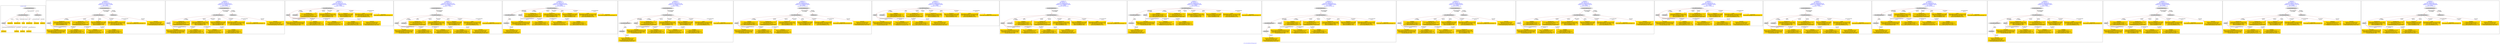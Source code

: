 digraph n0 {
fontcolor="blue"
remincross="true"
label="s13-s-art-institute-of-chicago.xml"
subgraph cluster_0 {
label="1-correct model"
n2[style="filled",color="white",fillcolor="lightgray",label="CulturalHeritageObject1"];
n3[style="filled",color="white",fillcolor="lightgray",label="Person1"];
n4[shape="plaintext",style="filled",fillcolor="gold",label="Dimensions"];
n5[shape="plaintext",style="filled",fillcolor="gold",label="Typeofartwork"];
n6[shape="plaintext",style="filled",fillcolor="gold",label="Credit"];
n7[shape="plaintext",style="filled",fillcolor="gold",label="Titleofartwork"];
n8[shape="plaintext",style="filled",fillcolor="gold",label="Accessionid"];
n9[shape="plaintext",style="filled",fillcolor="gold",label="Nationality"];
n10[shape="plaintext",style="filled",fillcolor="gold",label="birthDate"];
n11[shape="plaintext",style="filled",fillcolor="gold",label="deathDate"];
n12[shape="plaintext",style="filled",fillcolor="gold",label="Artistname"];
n13[style="filled",color="white",fillcolor="lightgray",label="EuropeanaAggregation1"];
n14[style="filled",color="white",fillcolor="lightgray",label="WebResource1"];
n15[shape="plaintext",style="filled",fillcolor="gold",label="ImageURL"];
}
subgraph cluster_1 {
label="candidate 0\nlink coherence:1.0\nnode coherence:1.0\nconfidence:0.6731403339597287\nmapping score:0.6743801113199096\ncost:12.99992\n-precision:0.92-recall:0.92"
n17[style="filled",color="white",fillcolor="lightgray",label="CulturalHeritageObject1"];
n18[style="filled",color="white",fillcolor="lightgray",label="Person1"];
n19[style="filled",color="white",fillcolor="lightgray",label="EuropeanaAggregation1"];
n20[style="filled",color="white",fillcolor="lightgray",label="WebResource1"];
n21[shape="plaintext",style="filled",fillcolor="gold",label="Nationality\n[Person,countryAssociatedWithThePerson,0.81]\n[CulturalHeritageObject,provenance,0.081]\n[CulturalHeritageObject,description,0.063]\n[Concept,prefLabel,0.046]"];
n22[shape="plaintext",style="filled",fillcolor="gold",label="Titleofartwork\n[CulturalHeritageObject,created,0.385]\n[CulturalHeritageObject,description,0.228]\n[Person,dateOfBirth,0.202]\n[Person,dateOfDeath,0.185]"];
n23[shape="plaintext",style="filled",fillcolor="gold",label="Typeofartwork\n[CulturalHeritageObject,medium,0.853]\n[Concept,prefLabel,0.1]\n[CulturalHeritageObject,description,0.042]\n[CulturalHeritageObject,extent,0.004]"];
n24[shape="plaintext",style="filled",fillcolor="gold",label="ImageURL\n[WebResource,classLink,0.614]\n[Document,classLink,0.366]\n[CulturalHeritageObject,description,0.017]\n[CulturalHeritageObject,title,0.003]"];
n25[shape="plaintext",style="filled",fillcolor="gold",label="deathDate\n[Person,dateOfDeath,0.412]\n[CulturalHeritageObject,created,0.346]\n[Person,dateOfBirth,0.203]\n[CulturalHeritageObject,provenance,0.039]"];
n26[shape="plaintext",style="filled",fillcolor="gold",label="Artistname\n[Person,nameOfThePerson,0.513]\n[Document,classLink,0.201]\n[CulturalHeritageObject,provenance,0.182]\n[WebResource,classLink,0.105]"];
n27[shape="plaintext",style="filled",fillcolor="gold",label="Dimensions\n[CulturalHeritageObject,extent,0.895]\n[Person,nameOfThePerson,0.038]\n[Person,dateOfBirth,0.034]\n[Person,dateOfDeath,0.033]"];
n28[shape="plaintext",style="filled",fillcolor="gold",label="Credit\n[CulturalHeritageObject,provenance,0.679]\n[CulturalHeritageObject,description,0.149]\n[Document,classLink,0.093]\n[Person,nameOfThePerson,0.08]"];
n29[shape="plaintext",style="filled",fillcolor="gold",label="Accessionid\n[CulturalHeritageObject,accessionNumber,1.0]"];
n30[shape="plaintext",style="filled",fillcolor="gold",label="birthDate\n[Person,dateOfBirth,0.571]\n[CulturalHeritageObject,created,0.281]\n[Person,dateOfDeath,0.096]\n[CulturalHeritageObject,description,0.051]"];
}
subgraph cluster_2 {
label="candidate 1\nlink coherence:1.0\nnode coherence:1.0\nconfidence:0.6574990004081197\nmapping score:0.6691663334693733\ncost:12.99992\n-precision:0.92-recall:0.92"
n32[style="filled",color="white",fillcolor="lightgray",label="CulturalHeritageObject1"];
n33[style="filled",color="white",fillcolor="lightgray",label="Person1"];
n34[style="filled",color="white",fillcolor="lightgray",label="EuropeanaAggregation1"];
n35[style="filled",color="white",fillcolor="lightgray",label="WebResource1"];
n36[shape="plaintext",style="filled",fillcolor="gold",label="Nationality\n[Person,countryAssociatedWithThePerson,0.81]\n[CulturalHeritageObject,provenance,0.081]\n[CulturalHeritageObject,description,0.063]\n[Concept,prefLabel,0.046]"];
n37[shape="plaintext",style="filled",fillcolor="gold",label="Typeofartwork\n[CulturalHeritageObject,medium,0.853]\n[Concept,prefLabel,0.1]\n[CulturalHeritageObject,description,0.042]\n[CulturalHeritageObject,extent,0.004]"];
n38[shape="plaintext",style="filled",fillcolor="gold",label="ImageURL\n[WebResource,classLink,0.614]\n[Document,classLink,0.366]\n[CulturalHeritageObject,description,0.017]\n[CulturalHeritageObject,title,0.003]"];
n39[shape="plaintext",style="filled",fillcolor="gold",label="deathDate\n[Person,dateOfDeath,0.412]\n[CulturalHeritageObject,created,0.346]\n[Person,dateOfBirth,0.203]\n[CulturalHeritageObject,provenance,0.039]"];
n40[shape="plaintext",style="filled",fillcolor="gold",label="Artistname\n[Person,nameOfThePerson,0.513]\n[Document,classLink,0.201]\n[CulturalHeritageObject,provenance,0.182]\n[WebResource,classLink,0.105]"];
n41[shape="plaintext",style="filled",fillcolor="gold",label="Titleofartwork\n[CulturalHeritageObject,created,0.385]\n[CulturalHeritageObject,description,0.228]\n[Person,dateOfBirth,0.202]\n[Person,dateOfDeath,0.185]"];
n42[shape="plaintext",style="filled",fillcolor="gold",label="Dimensions\n[CulturalHeritageObject,extent,0.895]\n[Person,nameOfThePerson,0.038]\n[Person,dateOfBirth,0.034]\n[Person,dateOfDeath,0.033]"];
n43[shape="plaintext",style="filled",fillcolor="gold",label="Credit\n[CulturalHeritageObject,provenance,0.679]\n[CulturalHeritageObject,description,0.149]\n[Document,classLink,0.093]\n[Person,nameOfThePerson,0.08]"];
n44[shape="plaintext",style="filled",fillcolor="gold",label="Accessionid\n[CulturalHeritageObject,accessionNumber,1.0]"];
n45[shape="plaintext",style="filled",fillcolor="gold",label="birthDate\n[Person,dateOfBirth,0.571]\n[CulturalHeritageObject,created,0.281]\n[Person,dateOfDeath,0.096]\n[CulturalHeritageObject,description,0.051]"];
}
subgraph cluster_3 {
label="candidate 10\nlink coherence:1.0\nnode coherence:1.0\nconfidence:0.6326415597551304\nmapping score:0.6608805199183768\ncost:11.99996\n-precision:0.75-recall:0.69"
n47[style="filled",color="white",fillcolor="lightgray",label="CulturalHeritageObject1"];
n48[style="filled",color="white",fillcolor="lightgray",label="Person1"];
n49[style="filled",color="white",fillcolor="lightgray",label="Document1"];
n50[shape="plaintext",style="filled",fillcolor="gold",label="ImageURL\n[WebResource,classLink,0.614]\n[Document,classLink,0.366]\n[CulturalHeritageObject,description,0.017]\n[CulturalHeritageObject,title,0.003]"];
n51[shape="plaintext",style="filled",fillcolor="gold",label="Nationality\n[Person,countryAssociatedWithThePerson,0.81]\n[CulturalHeritageObject,provenance,0.081]\n[CulturalHeritageObject,description,0.063]\n[Concept,prefLabel,0.046]"];
n52[shape="plaintext",style="filled",fillcolor="gold",label="Typeofartwork\n[CulturalHeritageObject,medium,0.853]\n[Concept,prefLabel,0.1]\n[CulturalHeritageObject,description,0.042]\n[CulturalHeritageObject,extent,0.004]"];
n53[shape="plaintext",style="filled",fillcolor="gold",label="deathDate\n[Person,dateOfDeath,0.412]\n[CulturalHeritageObject,created,0.346]\n[Person,dateOfBirth,0.203]\n[CulturalHeritageObject,provenance,0.039]"];
n54[shape="plaintext",style="filled",fillcolor="gold",label="Artistname\n[Person,nameOfThePerson,0.513]\n[Document,classLink,0.201]\n[CulturalHeritageObject,provenance,0.182]\n[WebResource,classLink,0.105]"];
n55[shape="plaintext",style="filled",fillcolor="gold",label="Titleofartwork\n[CulturalHeritageObject,created,0.385]\n[CulturalHeritageObject,description,0.228]\n[Person,dateOfBirth,0.202]\n[Person,dateOfDeath,0.185]"];
n56[shape="plaintext",style="filled",fillcolor="gold",label="Dimensions\n[CulturalHeritageObject,extent,0.895]\n[Person,nameOfThePerson,0.038]\n[Person,dateOfBirth,0.034]\n[Person,dateOfDeath,0.033]"];
n57[shape="plaintext",style="filled",fillcolor="gold",label="Credit\n[CulturalHeritageObject,provenance,0.679]\n[CulturalHeritageObject,description,0.149]\n[Document,classLink,0.093]\n[Person,nameOfThePerson,0.08]"];
n58[shape="plaintext",style="filled",fillcolor="gold",label="Accessionid\n[CulturalHeritageObject,accessionNumber,1.0]"];
n59[shape="plaintext",style="filled",fillcolor="gold",label="birthDate\n[Person,dateOfBirth,0.571]\n[CulturalHeritageObject,created,0.281]\n[Person,dateOfDeath,0.096]\n[CulturalHeritageObject,description,0.051]"];
}
subgraph cluster_4 {
label="candidate 11\nlink coherence:1.0\nnode coherence:1.0\nconfidence:0.6326415597551304\nmapping score:0.6608805199183768\ncost:12.99994\n-precision:0.77-recall:0.77"
n61[style="filled",color="white",fillcolor="lightgray",label="CulturalHeritageObject1"];
n62[style="filled",color="white",fillcolor="lightgray",label="Person1"];
n63[style="filled",color="white",fillcolor="lightgray",label="Document1"];
n64[style="filled",color="white",fillcolor="lightgray",label="EuropeanaAggregation1"];
n65[shape="plaintext",style="filled",fillcolor="gold",label="ImageURL\n[WebResource,classLink,0.614]\n[Document,classLink,0.366]\n[CulturalHeritageObject,description,0.017]\n[CulturalHeritageObject,title,0.003]"];
n66[shape="plaintext",style="filled",fillcolor="gold",label="Nationality\n[Person,countryAssociatedWithThePerson,0.81]\n[CulturalHeritageObject,provenance,0.081]\n[CulturalHeritageObject,description,0.063]\n[Concept,prefLabel,0.046]"];
n67[shape="plaintext",style="filled",fillcolor="gold",label="Typeofartwork\n[CulturalHeritageObject,medium,0.853]\n[Concept,prefLabel,0.1]\n[CulturalHeritageObject,description,0.042]\n[CulturalHeritageObject,extent,0.004]"];
n68[shape="plaintext",style="filled",fillcolor="gold",label="deathDate\n[Person,dateOfDeath,0.412]\n[CulturalHeritageObject,created,0.346]\n[Person,dateOfBirth,0.203]\n[CulturalHeritageObject,provenance,0.039]"];
n69[shape="plaintext",style="filled",fillcolor="gold",label="Artistname\n[Person,nameOfThePerson,0.513]\n[Document,classLink,0.201]\n[CulturalHeritageObject,provenance,0.182]\n[WebResource,classLink,0.105]"];
n70[shape="plaintext",style="filled",fillcolor="gold",label="Titleofartwork\n[CulturalHeritageObject,created,0.385]\n[CulturalHeritageObject,description,0.228]\n[Person,dateOfBirth,0.202]\n[Person,dateOfDeath,0.185]"];
n71[shape="plaintext",style="filled",fillcolor="gold",label="Dimensions\n[CulturalHeritageObject,extent,0.895]\n[Person,nameOfThePerson,0.038]\n[Person,dateOfBirth,0.034]\n[Person,dateOfDeath,0.033]"];
n72[shape="plaintext",style="filled",fillcolor="gold",label="Credit\n[CulturalHeritageObject,provenance,0.679]\n[CulturalHeritageObject,description,0.149]\n[Document,classLink,0.093]\n[Person,nameOfThePerson,0.08]"];
n73[shape="plaintext",style="filled",fillcolor="gold",label="Accessionid\n[CulturalHeritageObject,accessionNumber,1.0]"];
n74[shape="plaintext",style="filled",fillcolor="gold",label="birthDate\n[Person,dateOfBirth,0.571]\n[CulturalHeritageObject,created,0.281]\n[Person,dateOfDeath,0.096]\n[CulturalHeritageObject,description,0.051]"];
}
subgraph cluster_5 {
label="candidate 12\nlink coherence:1.0\nnode coherence:1.0\nconfidence:0.6326415597551304\nmapping score:0.6608805199183768\ncost:12.99995\n-precision:0.69-recall:0.69"
n76[style="filled",color="white",fillcolor="lightgray",label="CulturalHeritageObject1"];
n77[style="filled",color="white",fillcolor="lightgray",label="CulturalHeritageObject2"];
n78[style="filled",color="white",fillcolor="lightgray",label="Person1"];
n79[style="filled",color="white",fillcolor="lightgray",label="Document2"];
n80[shape="plaintext",style="filled",fillcolor="gold",label="Nationality\n[Person,countryAssociatedWithThePerson,0.81]\n[CulturalHeritageObject,provenance,0.081]\n[CulturalHeritageObject,description,0.063]\n[Concept,prefLabel,0.046]"];
n81[shape="plaintext",style="filled",fillcolor="gold",label="ImageURL\n[WebResource,classLink,0.614]\n[Document,classLink,0.366]\n[CulturalHeritageObject,description,0.017]\n[CulturalHeritageObject,title,0.003]"];
n82[shape="plaintext",style="filled",fillcolor="gold",label="Typeofartwork\n[CulturalHeritageObject,medium,0.853]\n[Concept,prefLabel,0.1]\n[CulturalHeritageObject,description,0.042]\n[CulturalHeritageObject,extent,0.004]"];
n83[shape="plaintext",style="filled",fillcolor="gold",label="deathDate\n[Person,dateOfDeath,0.412]\n[CulturalHeritageObject,created,0.346]\n[Person,dateOfBirth,0.203]\n[CulturalHeritageObject,provenance,0.039]"];
n84[shape="plaintext",style="filled",fillcolor="gold",label="Artistname\n[Person,nameOfThePerson,0.513]\n[Document,classLink,0.201]\n[CulturalHeritageObject,provenance,0.182]\n[WebResource,classLink,0.105]"];
n85[shape="plaintext",style="filled",fillcolor="gold",label="Titleofartwork\n[CulturalHeritageObject,created,0.385]\n[CulturalHeritageObject,description,0.228]\n[Person,dateOfBirth,0.202]\n[Person,dateOfDeath,0.185]"];
n86[shape="plaintext",style="filled",fillcolor="gold",label="Dimensions\n[CulturalHeritageObject,extent,0.895]\n[Person,nameOfThePerson,0.038]\n[Person,dateOfBirth,0.034]\n[Person,dateOfDeath,0.033]"];
n87[shape="plaintext",style="filled",fillcolor="gold",label="Credit\n[CulturalHeritageObject,provenance,0.679]\n[CulturalHeritageObject,description,0.149]\n[Document,classLink,0.093]\n[Person,nameOfThePerson,0.08]"];
n88[shape="plaintext",style="filled",fillcolor="gold",label="Accessionid\n[CulturalHeritageObject,accessionNumber,1.0]"];
n89[shape="plaintext",style="filled",fillcolor="gold",label="birthDate\n[Person,dateOfBirth,0.571]\n[CulturalHeritageObject,created,0.281]\n[Person,dateOfDeath,0.096]\n[CulturalHeritageObject,description,0.051]"];
}
subgraph cluster_6 {
label="candidate 13\nlink coherence:1.0\nnode coherence:1.0\nconfidence:0.6326415597551304\nmapping score:0.6608805199183768\ncost:13.99993\n-precision:0.71-recall:0.77"
n91[style="filled",color="white",fillcolor="lightgray",label="CulturalHeritageObject1"];
n92[style="filled",color="white",fillcolor="lightgray",label="CulturalHeritageObject2"];
n93[style="filled",color="white",fillcolor="lightgray",label="Person1"];
n94[style="filled",color="white",fillcolor="lightgray",label="Document2"];
n95[style="filled",color="white",fillcolor="lightgray",label="EuropeanaAggregation1"];
n96[shape="plaintext",style="filled",fillcolor="gold",label="Nationality\n[Person,countryAssociatedWithThePerson,0.81]\n[CulturalHeritageObject,provenance,0.081]\n[CulturalHeritageObject,description,0.063]\n[Concept,prefLabel,0.046]"];
n97[shape="plaintext",style="filled",fillcolor="gold",label="ImageURL\n[WebResource,classLink,0.614]\n[Document,classLink,0.366]\n[CulturalHeritageObject,description,0.017]\n[CulturalHeritageObject,title,0.003]"];
n98[shape="plaintext",style="filled",fillcolor="gold",label="Typeofartwork\n[CulturalHeritageObject,medium,0.853]\n[Concept,prefLabel,0.1]\n[CulturalHeritageObject,description,0.042]\n[CulturalHeritageObject,extent,0.004]"];
n99[shape="plaintext",style="filled",fillcolor="gold",label="deathDate\n[Person,dateOfDeath,0.412]\n[CulturalHeritageObject,created,0.346]\n[Person,dateOfBirth,0.203]\n[CulturalHeritageObject,provenance,0.039]"];
n100[shape="plaintext",style="filled",fillcolor="gold",label="Artistname\n[Person,nameOfThePerson,0.513]\n[Document,classLink,0.201]\n[CulturalHeritageObject,provenance,0.182]\n[WebResource,classLink,0.105]"];
n101[shape="plaintext",style="filled",fillcolor="gold",label="Titleofartwork\n[CulturalHeritageObject,created,0.385]\n[CulturalHeritageObject,description,0.228]\n[Person,dateOfBirth,0.202]\n[Person,dateOfDeath,0.185]"];
n102[shape="plaintext",style="filled",fillcolor="gold",label="Dimensions\n[CulturalHeritageObject,extent,0.895]\n[Person,nameOfThePerson,0.038]\n[Person,dateOfBirth,0.034]\n[Person,dateOfDeath,0.033]"];
n103[shape="plaintext",style="filled",fillcolor="gold",label="Credit\n[CulturalHeritageObject,provenance,0.679]\n[CulturalHeritageObject,description,0.149]\n[Document,classLink,0.093]\n[Person,nameOfThePerson,0.08]"];
n104[shape="plaintext",style="filled",fillcolor="gold",label="Accessionid\n[CulturalHeritageObject,accessionNumber,1.0]"];
n105[shape="plaintext",style="filled",fillcolor="gold",label="birthDate\n[Person,dateOfBirth,0.571]\n[CulturalHeritageObject,created,0.281]\n[Person,dateOfDeath,0.096]\n[CulturalHeritageObject,description,0.051]"];
}
subgraph cluster_7 {
label="candidate 14\nlink coherence:1.0\nnode coherence:1.0\nconfidence:0.6284858438982042\nmapping score:0.6594952812994014\ncost:12.99992\n-precision:0.85-recall:0.85"
n107[style="filled",color="white",fillcolor="lightgray",label="CulturalHeritageObject1"];
n108[style="filled",color="white",fillcolor="lightgray",label="Person1"];
n109[style="filled",color="white",fillcolor="lightgray",label="EuropeanaAggregation1"];
n110[style="filled",color="white",fillcolor="lightgray",label="WebResource1"];
n111[shape="plaintext",style="filled",fillcolor="gold",label="Nationality\n[Person,countryAssociatedWithThePerson,0.81]\n[CulturalHeritageObject,provenance,0.081]\n[CulturalHeritageObject,description,0.063]\n[Concept,prefLabel,0.046]"];
n112[shape="plaintext",style="filled",fillcolor="gold",label="birthDate\n[Person,dateOfBirth,0.571]\n[CulturalHeritageObject,created,0.281]\n[Person,dateOfDeath,0.096]\n[CulturalHeritageObject,description,0.051]"];
n113[shape="plaintext",style="filled",fillcolor="gold",label="Typeofartwork\n[CulturalHeritageObject,medium,0.853]\n[Concept,prefLabel,0.1]\n[CulturalHeritageObject,description,0.042]\n[CulturalHeritageObject,extent,0.004]"];
n114[shape="plaintext",style="filled",fillcolor="gold",label="ImageURL\n[WebResource,classLink,0.614]\n[Document,classLink,0.366]\n[CulturalHeritageObject,description,0.017]\n[CulturalHeritageObject,title,0.003]"];
n115[shape="plaintext",style="filled",fillcolor="gold",label="deathDate\n[Person,dateOfDeath,0.412]\n[CulturalHeritageObject,created,0.346]\n[Person,dateOfBirth,0.203]\n[CulturalHeritageObject,provenance,0.039]"];
n116[shape="plaintext",style="filled",fillcolor="gold",label="Artistname\n[Person,nameOfThePerson,0.513]\n[Document,classLink,0.201]\n[CulturalHeritageObject,provenance,0.182]\n[WebResource,classLink,0.105]"];
n117[shape="plaintext",style="filled",fillcolor="gold",label="Titleofartwork\n[CulturalHeritageObject,created,0.385]\n[CulturalHeritageObject,description,0.228]\n[Person,dateOfBirth,0.202]\n[Person,dateOfDeath,0.185]"];
n118[shape="plaintext",style="filled",fillcolor="gold",label="Dimensions\n[CulturalHeritageObject,extent,0.895]\n[Person,nameOfThePerson,0.038]\n[Person,dateOfBirth,0.034]\n[Person,dateOfDeath,0.033]"];
n119[shape="plaintext",style="filled",fillcolor="gold",label="Credit\n[CulturalHeritageObject,provenance,0.679]\n[CulturalHeritageObject,description,0.149]\n[Document,classLink,0.093]\n[Person,nameOfThePerson,0.08]"];
n120[shape="plaintext",style="filled",fillcolor="gold",label="Accessionid\n[CulturalHeritageObject,accessionNumber,1.0]"];
}
subgraph cluster_8 {
label="candidate 15\nlink coherence:1.0\nnode coherence:1.0\nconfidence:0.6260652094392136\nmapping score:0.6586884031464045\ncost:11.99996\n-precision:0.67-recall:0.62"
n122[style="filled",color="white",fillcolor="lightgray",label="CulturalHeritageObject1"];
n123[style="filled",color="white",fillcolor="lightgray",label="Person1"];
n124[style="filled",color="white",fillcolor="lightgray",label="Document1"];
n125[shape="plaintext",style="filled",fillcolor="gold",label="ImageURL\n[WebResource,classLink,0.614]\n[Document,classLink,0.366]\n[CulturalHeritageObject,description,0.017]\n[CulturalHeritageObject,title,0.003]"];
n126[shape="plaintext",style="filled",fillcolor="gold",label="Nationality\n[Person,countryAssociatedWithThePerson,0.81]\n[CulturalHeritageObject,provenance,0.081]\n[CulturalHeritageObject,description,0.063]\n[Concept,prefLabel,0.046]"];
n127[shape="plaintext",style="filled",fillcolor="gold",label="deathDate\n[Person,dateOfDeath,0.412]\n[CulturalHeritageObject,created,0.346]\n[Person,dateOfBirth,0.203]\n[CulturalHeritageObject,provenance,0.039]"];
n128[shape="plaintext",style="filled",fillcolor="gold",label="Typeofartwork\n[CulturalHeritageObject,medium,0.853]\n[Concept,prefLabel,0.1]\n[CulturalHeritageObject,description,0.042]\n[CulturalHeritageObject,extent,0.004]"];
n129[shape="plaintext",style="filled",fillcolor="gold",label="Artistname\n[Person,nameOfThePerson,0.513]\n[Document,classLink,0.201]\n[CulturalHeritageObject,provenance,0.182]\n[WebResource,classLink,0.105]"];
n130[shape="plaintext",style="filled",fillcolor="gold",label="Titleofartwork\n[CulturalHeritageObject,created,0.385]\n[CulturalHeritageObject,description,0.228]\n[Person,dateOfBirth,0.202]\n[Person,dateOfDeath,0.185]"];
n131[shape="plaintext",style="filled",fillcolor="gold",label="Dimensions\n[CulturalHeritageObject,extent,0.895]\n[Person,nameOfThePerson,0.038]\n[Person,dateOfBirth,0.034]\n[Person,dateOfDeath,0.033]"];
n132[shape="plaintext",style="filled",fillcolor="gold",label="Credit\n[CulturalHeritageObject,provenance,0.679]\n[CulturalHeritageObject,description,0.149]\n[Document,classLink,0.093]\n[Person,nameOfThePerson,0.08]"];
n133[shape="plaintext",style="filled",fillcolor="gold",label="Accessionid\n[CulturalHeritageObject,accessionNumber,1.0]"];
n134[shape="plaintext",style="filled",fillcolor="gold",label="birthDate\n[Person,dateOfBirth,0.571]\n[CulturalHeritageObject,created,0.281]\n[Person,dateOfDeath,0.096]\n[CulturalHeritageObject,description,0.051]"];
}
subgraph cluster_9 {
label="candidate 16\nlink coherence:1.0\nnode coherence:1.0\nconfidence:0.6260652094392136\nmapping score:0.6586884031464045\ncost:12.99994\n-precision:0.69-recall:0.69"
n136[style="filled",color="white",fillcolor="lightgray",label="CulturalHeritageObject1"];
n137[style="filled",color="white",fillcolor="lightgray",label="Person1"];
n138[style="filled",color="white",fillcolor="lightgray",label="Document1"];
n139[style="filled",color="white",fillcolor="lightgray",label="EuropeanaAggregation1"];
n140[shape="plaintext",style="filled",fillcolor="gold",label="ImageURL\n[WebResource,classLink,0.614]\n[Document,classLink,0.366]\n[CulturalHeritageObject,description,0.017]\n[CulturalHeritageObject,title,0.003]"];
n141[shape="plaintext",style="filled",fillcolor="gold",label="Nationality\n[Person,countryAssociatedWithThePerson,0.81]\n[CulturalHeritageObject,provenance,0.081]\n[CulturalHeritageObject,description,0.063]\n[Concept,prefLabel,0.046]"];
n142[shape="plaintext",style="filled",fillcolor="gold",label="deathDate\n[Person,dateOfDeath,0.412]\n[CulturalHeritageObject,created,0.346]\n[Person,dateOfBirth,0.203]\n[CulturalHeritageObject,provenance,0.039]"];
n143[shape="plaintext",style="filled",fillcolor="gold",label="Typeofartwork\n[CulturalHeritageObject,medium,0.853]\n[Concept,prefLabel,0.1]\n[CulturalHeritageObject,description,0.042]\n[CulturalHeritageObject,extent,0.004]"];
n144[shape="plaintext",style="filled",fillcolor="gold",label="Artistname\n[Person,nameOfThePerson,0.513]\n[Document,classLink,0.201]\n[CulturalHeritageObject,provenance,0.182]\n[WebResource,classLink,0.105]"];
n145[shape="plaintext",style="filled",fillcolor="gold",label="Titleofartwork\n[CulturalHeritageObject,created,0.385]\n[CulturalHeritageObject,description,0.228]\n[Person,dateOfBirth,0.202]\n[Person,dateOfDeath,0.185]"];
n146[shape="plaintext",style="filled",fillcolor="gold",label="Dimensions\n[CulturalHeritageObject,extent,0.895]\n[Person,nameOfThePerson,0.038]\n[Person,dateOfBirth,0.034]\n[Person,dateOfDeath,0.033]"];
n147[shape="plaintext",style="filled",fillcolor="gold",label="Credit\n[CulturalHeritageObject,provenance,0.679]\n[CulturalHeritageObject,description,0.149]\n[Document,classLink,0.093]\n[Person,nameOfThePerson,0.08]"];
n148[shape="plaintext",style="filled",fillcolor="gold",label="Accessionid\n[CulturalHeritageObject,accessionNumber,1.0]"];
n149[shape="plaintext",style="filled",fillcolor="gold",label="birthDate\n[Person,dateOfBirth,0.571]\n[CulturalHeritageObject,created,0.281]\n[Person,dateOfDeath,0.096]\n[CulturalHeritageObject,description,0.051]"];
}
subgraph cluster_10 {
label="candidate 17\nlink coherence:1.0\nnode coherence:1.0\nconfidence:0.6260652094392136\nmapping score:0.6586884031464045\ncost:12.99995\n-precision:0.62-recall:0.62"
n151[style="filled",color="white",fillcolor="lightgray",label="CulturalHeritageObject1"];
n152[style="filled",color="white",fillcolor="lightgray",label="CulturalHeritageObject2"];
n153[style="filled",color="white",fillcolor="lightgray",label="Person1"];
n154[style="filled",color="white",fillcolor="lightgray",label="Document2"];
n155[shape="plaintext",style="filled",fillcolor="gold",label="Nationality\n[Person,countryAssociatedWithThePerson,0.81]\n[CulturalHeritageObject,provenance,0.081]\n[CulturalHeritageObject,description,0.063]\n[Concept,prefLabel,0.046]"];
n156[shape="plaintext",style="filled",fillcolor="gold",label="deathDate\n[Person,dateOfDeath,0.412]\n[CulturalHeritageObject,created,0.346]\n[Person,dateOfBirth,0.203]\n[CulturalHeritageObject,provenance,0.039]"];
n157[shape="plaintext",style="filled",fillcolor="gold",label="ImageURL\n[WebResource,classLink,0.614]\n[Document,classLink,0.366]\n[CulturalHeritageObject,description,0.017]\n[CulturalHeritageObject,title,0.003]"];
n158[shape="plaintext",style="filled",fillcolor="gold",label="Typeofartwork\n[CulturalHeritageObject,medium,0.853]\n[Concept,prefLabel,0.1]\n[CulturalHeritageObject,description,0.042]\n[CulturalHeritageObject,extent,0.004]"];
n159[shape="plaintext",style="filled",fillcolor="gold",label="Artistname\n[Person,nameOfThePerson,0.513]\n[Document,classLink,0.201]\n[CulturalHeritageObject,provenance,0.182]\n[WebResource,classLink,0.105]"];
n160[shape="plaintext",style="filled",fillcolor="gold",label="Titleofartwork\n[CulturalHeritageObject,created,0.385]\n[CulturalHeritageObject,description,0.228]\n[Person,dateOfBirth,0.202]\n[Person,dateOfDeath,0.185]"];
n161[shape="plaintext",style="filled",fillcolor="gold",label="Dimensions\n[CulturalHeritageObject,extent,0.895]\n[Person,nameOfThePerson,0.038]\n[Person,dateOfBirth,0.034]\n[Person,dateOfDeath,0.033]"];
n162[shape="plaintext",style="filled",fillcolor="gold",label="Credit\n[CulturalHeritageObject,provenance,0.679]\n[CulturalHeritageObject,description,0.149]\n[Document,classLink,0.093]\n[Person,nameOfThePerson,0.08]"];
n163[shape="plaintext",style="filled",fillcolor="gold",label="Accessionid\n[CulturalHeritageObject,accessionNumber,1.0]"];
n164[shape="plaintext",style="filled",fillcolor="gold",label="birthDate\n[Person,dateOfBirth,0.571]\n[CulturalHeritageObject,created,0.281]\n[Person,dateOfDeath,0.096]\n[CulturalHeritageObject,description,0.051]"];
}
subgraph cluster_11 {
label="candidate 18\nlink coherence:1.0\nnode coherence:1.0\nconfidence:0.6260652094392136\nmapping score:0.6586884031464045\ncost:13.99993\n-precision:0.64-recall:0.69"
n166[style="filled",color="white",fillcolor="lightgray",label="CulturalHeritageObject1"];
n167[style="filled",color="white",fillcolor="lightgray",label="CulturalHeritageObject2"];
n168[style="filled",color="white",fillcolor="lightgray",label="Person1"];
n169[style="filled",color="white",fillcolor="lightgray",label="Document2"];
n170[style="filled",color="white",fillcolor="lightgray",label="EuropeanaAggregation1"];
n171[shape="plaintext",style="filled",fillcolor="gold",label="Nationality\n[Person,countryAssociatedWithThePerson,0.81]\n[CulturalHeritageObject,provenance,0.081]\n[CulturalHeritageObject,description,0.063]\n[Concept,prefLabel,0.046]"];
n172[shape="plaintext",style="filled",fillcolor="gold",label="deathDate\n[Person,dateOfDeath,0.412]\n[CulturalHeritageObject,created,0.346]\n[Person,dateOfBirth,0.203]\n[CulturalHeritageObject,provenance,0.039]"];
n173[shape="plaintext",style="filled",fillcolor="gold",label="ImageURL\n[WebResource,classLink,0.614]\n[Document,classLink,0.366]\n[CulturalHeritageObject,description,0.017]\n[CulturalHeritageObject,title,0.003]"];
n174[shape="plaintext",style="filled",fillcolor="gold",label="Typeofartwork\n[CulturalHeritageObject,medium,0.853]\n[Concept,prefLabel,0.1]\n[CulturalHeritageObject,description,0.042]\n[CulturalHeritageObject,extent,0.004]"];
n175[shape="plaintext",style="filled",fillcolor="gold",label="Artistname\n[Person,nameOfThePerson,0.513]\n[Document,classLink,0.201]\n[CulturalHeritageObject,provenance,0.182]\n[WebResource,classLink,0.105]"];
n176[shape="plaintext",style="filled",fillcolor="gold",label="Titleofartwork\n[CulturalHeritageObject,created,0.385]\n[CulturalHeritageObject,description,0.228]\n[Person,dateOfBirth,0.202]\n[Person,dateOfDeath,0.185]"];
n177[shape="plaintext",style="filled",fillcolor="gold",label="Dimensions\n[CulturalHeritageObject,extent,0.895]\n[Person,nameOfThePerson,0.038]\n[Person,dateOfBirth,0.034]\n[Person,dateOfDeath,0.033]"];
n178[shape="plaintext",style="filled",fillcolor="gold",label="Credit\n[CulturalHeritageObject,provenance,0.679]\n[CulturalHeritageObject,description,0.149]\n[Document,classLink,0.093]\n[Person,nameOfThePerson,0.08]"];
n179[shape="plaintext",style="filled",fillcolor="gold",label="Accessionid\n[CulturalHeritageObject,accessionNumber,1.0]"];
n180[shape="plaintext",style="filled",fillcolor="gold",label="birthDate\n[Person,dateOfBirth,0.571]\n[CulturalHeritageObject,created,0.281]\n[Person,dateOfDeath,0.096]\n[CulturalHeritageObject,description,0.051]"];
}
subgraph cluster_12 {
label="candidate 19\nlink coherence:1.0\nnode coherence:1.0\nconfidence:0.6258888709363261\nmapping score:0.658629623645442\ncost:12.99992\n-precision:0.85-recall:0.85"
n182[style="filled",color="white",fillcolor="lightgray",label="CulturalHeritageObject1"];
n183[style="filled",color="white",fillcolor="lightgray",label="Person1"];
n184[style="filled",color="white",fillcolor="lightgray",label="EuropeanaAggregation1"];
n185[style="filled",color="white",fillcolor="lightgray",label="WebResource1"];
n186[shape="plaintext",style="filled",fillcolor="gold",label="Nationality\n[Person,countryAssociatedWithThePerson,0.81]\n[CulturalHeritageObject,provenance,0.081]\n[CulturalHeritageObject,description,0.063]\n[Concept,prefLabel,0.046]"];
n187[shape="plaintext",style="filled",fillcolor="gold",label="birthDate\n[Person,dateOfBirth,0.571]\n[CulturalHeritageObject,created,0.281]\n[Person,dateOfDeath,0.096]\n[CulturalHeritageObject,description,0.051]"];
n188[shape="plaintext",style="filled",fillcolor="gold",label="Typeofartwork\n[CulturalHeritageObject,medium,0.853]\n[Concept,prefLabel,0.1]\n[CulturalHeritageObject,description,0.042]\n[CulturalHeritageObject,extent,0.004]"];
n189[shape="plaintext",style="filled",fillcolor="gold",label="ImageURL\n[WebResource,classLink,0.614]\n[Document,classLink,0.366]\n[CulturalHeritageObject,description,0.017]\n[CulturalHeritageObject,title,0.003]"];
n190[shape="plaintext",style="filled",fillcolor="gold",label="deathDate\n[Person,dateOfDeath,0.412]\n[CulturalHeritageObject,created,0.346]\n[Person,dateOfBirth,0.203]\n[CulturalHeritageObject,provenance,0.039]"];
n191[shape="plaintext",style="filled",fillcolor="gold",label="Artistname\n[Person,nameOfThePerson,0.513]\n[Document,classLink,0.201]\n[CulturalHeritageObject,provenance,0.182]\n[WebResource,classLink,0.105]"];
n192[shape="plaintext",style="filled",fillcolor="gold",label="Dimensions\n[CulturalHeritageObject,extent,0.895]\n[Person,nameOfThePerson,0.038]\n[Person,dateOfBirth,0.034]\n[Person,dateOfDeath,0.033]"];
n193[shape="plaintext",style="filled",fillcolor="gold",label="Titleofartwork\n[CulturalHeritageObject,created,0.385]\n[CulturalHeritageObject,description,0.228]\n[Person,dateOfBirth,0.202]\n[Person,dateOfDeath,0.185]"];
n194[shape="plaintext",style="filled",fillcolor="gold",label="Credit\n[CulturalHeritageObject,provenance,0.679]\n[CulturalHeritageObject,description,0.149]\n[Document,classLink,0.093]\n[Person,nameOfThePerson,0.08]"];
n195[shape="plaintext",style="filled",fillcolor="gold",label="Accessionid\n[CulturalHeritageObject,accessionNumber,1.0]"];
}
subgraph cluster_13 {
label="candidate 2\nlink coherence:1.0\nnode coherence:1.0\nconfidence:0.650922650092203\nmapping score:0.666974216697401\ncost:12.99992\n-precision:0.85-recall:0.85"
n197[style="filled",color="white",fillcolor="lightgray",label="CulturalHeritageObject1"];
n198[style="filled",color="white",fillcolor="lightgray",label="Person1"];
n199[style="filled",color="white",fillcolor="lightgray",label="EuropeanaAggregation1"];
n200[style="filled",color="white",fillcolor="lightgray",label="WebResource1"];
n201[shape="plaintext",style="filled",fillcolor="gold",label="Nationality\n[Person,countryAssociatedWithThePerson,0.81]\n[CulturalHeritageObject,provenance,0.081]\n[CulturalHeritageObject,description,0.063]\n[Concept,prefLabel,0.046]"];
n202[shape="plaintext",style="filled",fillcolor="gold",label="deathDate\n[Person,dateOfDeath,0.412]\n[CulturalHeritageObject,created,0.346]\n[Person,dateOfBirth,0.203]\n[CulturalHeritageObject,provenance,0.039]"];
n203[shape="plaintext",style="filled",fillcolor="gold",label="Typeofartwork\n[CulturalHeritageObject,medium,0.853]\n[Concept,prefLabel,0.1]\n[CulturalHeritageObject,description,0.042]\n[CulturalHeritageObject,extent,0.004]"];
n204[shape="plaintext",style="filled",fillcolor="gold",label="ImageURL\n[WebResource,classLink,0.614]\n[Document,classLink,0.366]\n[CulturalHeritageObject,description,0.017]\n[CulturalHeritageObject,title,0.003]"];
n205[shape="plaintext",style="filled",fillcolor="gold",label="Artistname\n[Person,nameOfThePerson,0.513]\n[Document,classLink,0.201]\n[CulturalHeritageObject,provenance,0.182]\n[WebResource,classLink,0.105]"];
n206[shape="plaintext",style="filled",fillcolor="gold",label="Titleofartwork\n[CulturalHeritageObject,created,0.385]\n[CulturalHeritageObject,description,0.228]\n[Person,dateOfBirth,0.202]\n[Person,dateOfDeath,0.185]"];
n207[shape="plaintext",style="filled",fillcolor="gold",label="Dimensions\n[CulturalHeritageObject,extent,0.895]\n[Person,nameOfThePerson,0.038]\n[Person,dateOfBirth,0.034]\n[Person,dateOfDeath,0.033]"];
n208[shape="plaintext",style="filled",fillcolor="gold",label="Credit\n[CulturalHeritageObject,provenance,0.679]\n[CulturalHeritageObject,description,0.149]\n[Document,classLink,0.093]\n[Person,nameOfThePerson,0.08]"];
n209[shape="plaintext",style="filled",fillcolor="gold",label="Accessionid\n[CulturalHeritageObject,accessionNumber,1.0]"];
n210[shape="plaintext",style="filled",fillcolor="gold",label="birthDate\n[Person,dateOfBirth,0.571]\n[CulturalHeritageObject,created,0.281]\n[Person,dateOfDeath,0.096]\n[CulturalHeritageObject,description,0.051]"];
}
subgraph cluster_14 {
label="candidate 3\nlink coherence:1.0\nnode coherence:1.0\nconfidence:0.6482828933067394\nmapping score:0.6660942977689132\ncost:11.99996\n-precision:0.75-recall:0.69"
n212[style="filled",color="white",fillcolor="lightgray",label="CulturalHeritageObject1"];
n213[style="filled",color="white",fillcolor="lightgray",label="Person1"];
n214[style="filled",color="white",fillcolor="lightgray",label="Document1"];
n215[shape="plaintext",style="filled",fillcolor="gold",label="ImageURL\n[WebResource,classLink,0.614]\n[Document,classLink,0.366]\n[CulturalHeritageObject,description,0.017]\n[CulturalHeritageObject,title,0.003]"];
n216[shape="plaintext",style="filled",fillcolor="gold",label="Nationality\n[Person,countryAssociatedWithThePerson,0.81]\n[CulturalHeritageObject,provenance,0.081]\n[CulturalHeritageObject,description,0.063]\n[Concept,prefLabel,0.046]"];
n217[shape="plaintext",style="filled",fillcolor="gold",label="Titleofartwork\n[CulturalHeritageObject,created,0.385]\n[CulturalHeritageObject,description,0.228]\n[Person,dateOfBirth,0.202]\n[Person,dateOfDeath,0.185]"];
n218[shape="plaintext",style="filled",fillcolor="gold",label="Typeofartwork\n[CulturalHeritageObject,medium,0.853]\n[Concept,prefLabel,0.1]\n[CulturalHeritageObject,description,0.042]\n[CulturalHeritageObject,extent,0.004]"];
n219[shape="plaintext",style="filled",fillcolor="gold",label="deathDate\n[Person,dateOfDeath,0.412]\n[CulturalHeritageObject,created,0.346]\n[Person,dateOfBirth,0.203]\n[CulturalHeritageObject,provenance,0.039]"];
n220[shape="plaintext",style="filled",fillcolor="gold",label="Artistname\n[Person,nameOfThePerson,0.513]\n[Document,classLink,0.201]\n[CulturalHeritageObject,provenance,0.182]\n[WebResource,classLink,0.105]"];
n221[shape="plaintext",style="filled",fillcolor="gold",label="Dimensions\n[CulturalHeritageObject,extent,0.895]\n[Person,nameOfThePerson,0.038]\n[Person,dateOfBirth,0.034]\n[Person,dateOfDeath,0.033]"];
n222[shape="plaintext",style="filled",fillcolor="gold",label="Credit\n[CulturalHeritageObject,provenance,0.679]\n[CulturalHeritageObject,description,0.149]\n[Document,classLink,0.093]\n[Person,nameOfThePerson,0.08]"];
n223[shape="plaintext",style="filled",fillcolor="gold",label="Accessionid\n[CulturalHeritageObject,accessionNumber,1.0]"];
n224[shape="plaintext",style="filled",fillcolor="gold",label="birthDate\n[Person,dateOfBirth,0.571]\n[CulturalHeritageObject,created,0.281]\n[Person,dateOfDeath,0.096]\n[CulturalHeritageObject,description,0.051]"];
}
subgraph cluster_15 {
label="candidate 4\nlink coherence:1.0\nnode coherence:1.0\nconfidence:0.6482828933067394\nmapping score:0.6660942977689132\ncost:12.99994\n-precision:0.77-recall:0.77"
n226[style="filled",color="white",fillcolor="lightgray",label="CulturalHeritageObject1"];
n227[style="filled",color="white",fillcolor="lightgray",label="Person1"];
n228[style="filled",color="white",fillcolor="lightgray",label="Document1"];
n229[style="filled",color="white",fillcolor="lightgray",label="EuropeanaAggregation1"];
n230[shape="plaintext",style="filled",fillcolor="gold",label="ImageURL\n[WebResource,classLink,0.614]\n[Document,classLink,0.366]\n[CulturalHeritageObject,description,0.017]\n[CulturalHeritageObject,title,0.003]"];
n231[shape="plaintext",style="filled",fillcolor="gold",label="Nationality\n[Person,countryAssociatedWithThePerson,0.81]\n[CulturalHeritageObject,provenance,0.081]\n[CulturalHeritageObject,description,0.063]\n[Concept,prefLabel,0.046]"];
n232[shape="plaintext",style="filled",fillcolor="gold",label="Titleofartwork\n[CulturalHeritageObject,created,0.385]\n[CulturalHeritageObject,description,0.228]\n[Person,dateOfBirth,0.202]\n[Person,dateOfDeath,0.185]"];
n233[shape="plaintext",style="filled",fillcolor="gold",label="Typeofartwork\n[CulturalHeritageObject,medium,0.853]\n[Concept,prefLabel,0.1]\n[CulturalHeritageObject,description,0.042]\n[CulturalHeritageObject,extent,0.004]"];
n234[shape="plaintext",style="filled",fillcolor="gold",label="deathDate\n[Person,dateOfDeath,0.412]\n[CulturalHeritageObject,created,0.346]\n[Person,dateOfBirth,0.203]\n[CulturalHeritageObject,provenance,0.039]"];
n235[shape="plaintext",style="filled",fillcolor="gold",label="Artistname\n[Person,nameOfThePerson,0.513]\n[Document,classLink,0.201]\n[CulturalHeritageObject,provenance,0.182]\n[WebResource,classLink,0.105]"];
n236[shape="plaintext",style="filled",fillcolor="gold",label="Dimensions\n[CulturalHeritageObject,extent,0.895]\n[Person,nameOfThePerson,0.038]\n[Person,dateOfBirth,0.034]\n[Person,dateOfDeath,0.033]"];
n237[shape="plaintext",style="filled",fillcolor="gold",label="Credit\n[CulturalHeritageObject,provenance,0.679]\n[CulturalHeritageObject,description,0.149]\n[Document,classLink,0.093]\n[Person,nameOfThePerson,0.08]"];
n238[shape="plaintext",style="filled",fillcolor="gold",label="Accessionid\n[CulturalHeritageObject,accessionNumber,1.0]"];
n239[shape="plaintext",style="filled",fillcolor="gold",label="birthDate\n[Person,dateOfBirth,0.571]\n[CulturalHeritageObject,created,0.281]\n[Person,dateOfDeath,0.096]\n[CulturalHeritageObject,description,0.051]"];
}
subgraph cluster_16 {
label="candidate 5\nlink coherence:1.0\nnode coherence:1.0\nconfidence:0.6482828933067394\nmapping score:0.6660942977689132\ncost:12.99995\n-precision:0.69-recall:0.69"
n241[style="filled",color="white",fillcolor="lightgray",label="CulturalHeritageObject1"];
n242[style="filled",color="white",fillcolor="lightgray",label="CulturalHeritageObject2"];
n243[style="filled",color="white",fillcolor="lightgray",label="Person1"];
n244[style="filled",color="white",fillcolor="lightgray",label="Document2"];
n245[shape="plaintext",style="filled",fillcolor="gold",label="Nationality\n[Person,countryAssociatedWithThePerson,0.81]\n[CulturalHeritageObject,provenance,0.081]\n[CulturalHeritageObject,description,0.063]\n[Concept,prefLabel,0.046]"];
n246[shape="plaintext",style="filled",fillcolor="gold",label="Titleofartwork\n[CulturalHeritageObject,created,0.385]\n[CulturalHeritageObject,description,0.228]\n[Person,dateOfBirth,0.202]\n[Person,dateOfDeath,0.185]"];
n247[shape="plaintext",style="filled",fillcolor="gold",label="ImageURL\n[WebResource,classLink,0.614]\n[Document,classLink,0.366]\n[CulturalHeritageObject,description,0.017]\n[CulturalHeritageObject,title,0.003]"];
n248[shape="plaintext",style="filled",fillcolor="gold",label="Typeofartwork\n[CulturalHeritageObject,medium,0.853]\n[Concept,prefLabel,0.1]\n[CulturalHeritageObject,description,0.042]\n[CulturalHeritageObject,extent,0.004]"];
n249[shape="plaintext",style="filled",fillcolor="gold",label="deathDate\n[Person,dateOfDeath,0.412]\n[CulturalHeritageObject,created,0.346]\n[Person,dateOfBirth,0.203]\n[CulturalHeritageObject,provenance,0.039]"];
n250[shape="plaintext",style="filled",fillcolor="gold",label="Artistname\n[Person,nameOfThePerson,0.513]\n[Document,classLink,0.201]\n[CulturalHeritageObject,provenance,0.182]\n[WebResource,classLink,0.105]"];
n251[shape="plaintext",style="filled",fillcolor="gold",label="Dimensions\n[CulturalHeritageObject,extent,0.895]\n[Person,nameOfThePerson,0.038]\n[Person,dateOfBirth,0.034]\n[Person,dateOfDeath,0.033]"];
n252[shape="plaintext",style="filled",fillcolor="gold",label="Credit\n[CulturalHeritageObject,provenance,0.679]\n[CulturalHeritageObject,description,0.149]\n[Document,classLink,0.093]\n[Person,nameOfThePerson,0.08]"];
n253[shape="plaintext",style="filled",fillcolor="gold",label="Accessionid\n[CulturalHeritageObject,accessionNumber,1.0]"];
n254[shape="plaintext",style="filled",fillcolor="gold",label="birthDate\n[Person,dateOfBirth,0.571]\n[CulturalHeritageObject,created,0.281]\n[Person,dateOfDeath,0.096]\n[CulturalHeritageObject,description,0.051]"];
}
subgraph cluster_17 {
label="candidate 6\nlink coherence:1.0\nnode coherence:1.0\nconfidence:0.6482828933067394\nmapping score:0.6660942977689132\ncost:13.99993\n-precision:0.71-recall:0.77"
n256[style="filled",color="white",fillcolor="lightgray",label="CulturalHeritageObject1"];
n257[style="filled",color="white",fillcolor="lightgray",label="CulturalHeritageObject2"];
n258[style="filled",color="white",fillcolor="lightgray",label="Person1"];
n259[style="filled",color="white",fillcolor="lightgray",label="Document2"];
n260[style="filled",color="white",fillcolor="lightgray",label="EuropeanaAggregation1"];
n261[shape="plaintext",style="filled",fillcolor="gold",label="Nationality\n[Person,countryAssociatedWithThePerson,0.81]\n[CulturalHeritageObject,provenance,0.081]\n[CulturalHeritageObject,description,0.063]\n[Concept,prefLabel,0.046]"];
n262[shape="plaintext",style="filled",fillcolor="gold",label="Titleofartwork\n[CulturalHeritageObject,created,0.385]\n[CulturalHeritageObject,description,0.228]\n[Person,dateOfBirth,0.202]\n[Person,dateOfDeath,0.185]"];
n263[shape="plaintext",style="filled",fillcolor="gold",label="ImageURL\n[WebResource,classLink,0.614]\n[Document,classLink,0.366]\n[CulturalHeritageObject,description,0.017]\n[CulturalHeritageObject,title,0.003]"];
n264[shape="plaintext",style="filled",fillcolor="gold",label="Typeofartwork\n[CulturalHeritageObject,medium,0.853]\n[Concept,prefLabel,0.1]\n[CulturalHeritageObject,description,0.042]\n[CulturalHeritageObject,extent,0.004]"];
n265[shape="plaintext",style="filled",fillcolor="gold",label="deathDate\n[Person,dateOfDeath,0.412]\n[CulturalHeritageObject,created,0.346]\n[Person,dateOfBirth,0.203]\n[CulturalHeritageObject,provenance,0.039]"];
n266[shape="plaintext",style="filled",fillcolor="gold",label="Artistname\n[Person,nameOfThePerson,0.513]\n[Document,classLink,0.201]\n[CulturalHeritageObject,provenance,0.182]\n[WebResource,classLink,0.105]"];
n267[shape="plaintext",style="filled",fillcolor="gold",label="Dimensions\n[CulturalHeritageObject,extent,0.895]\n[Person,nameOfThePerson,0.038]\n[Person,dateOfBirth,0.034]\n[Person,dateOfDeath,0.033]"];
n268[shape="plaintext",style="filled",fillcolor="gold",label="Credit\n[CulturalHeritageObject,provenance,0.679]\n[CulturalHeritageObject,description,0.149]\n[Document,classLink,0.093]\n[Person,nameOfThePerson,0.08]"];
n269[shape="plaintext",style="filled",fillcolor="gold",label="Accessionid\n[CulturalHeritageObject,accessionNumber,1.0]"];
n270[shape="plaintext",style="filled",fillcolor="gold",label="birthDate\n[Person,dateOfBirth,0.571]\n[CulturalHeritageObject,created,0.281]\n[Person,dateOfDeath,0.096]\n[CulturalHeritageObject,description,0.051]"];
}
subgraph cluster_18 {
label="candidate 7\nlink coherence:1.0\nnode coherence:1.0\nconfidence:0.646633600969899\nmapping score:0.6655445336566329\ncost:12.99992\n-precision:0.85-recall:0.85"
n272[style="filled",color="white",fillcolor="lightgray",label="CulturalHeritageObject1"];
n273[style="filled",color="white",fillcolor="lightgray",label="Person1"];
n274[style="filled",color="white",fillcolor="lightgray",label="EuropeanaAggregation1"];
n275[style="filled",color="white",fillcolor="lightgray",label="WebResource1"];
n276[shape="plaintext",style="filled",fillcolor="gold",label="Nationality\n[Person,countryAssociatedWithThePerson,0.81]\n[CulturalHeritageObject,provenance,0.081]\n[CulturalHeritageObject,description,0.063]\n[Concept,prefLabel,0.046]"];
n277[shape="plaintext",style="filled",fillcolor="gold",label="deathDate\n[Person,dateOfDeath,0.412]\n[CulturalHeritageObject,created,0.346]\n[Person,dateOfBirth,0.203]\n[CulturalHeritageObject,provenance,0.039]"];
n278[shape="plaintext",style="filled",fillcolor="gold",label="Typeofartwork\n[CulturalHeritageObject,medium,0.853]\n[Concept,prefLabel,0.1]\n[CulturalHeritageObject,description,0.042]\n[CulturalHeritageObject,extent,0.004]"];
n279[shape="plaintext",style="filled",fillcolor="gold",label="ImageURL\n[WebResource,classLink,0.614]\n[Document,classLink,0.366]\n[CulturalHeritageObject,description,0.017]\n[CulturalHeritageObject,title,0.003]"];
n280[shape="plaintext",style="filled",fillcolor="gold",label="Titleofartwork\n[CulturalHeritageObject,created,0.385]\n[CulturalHeritageObject,description,0.228]\n[Person,dateOfBirth,0.202]\n[Person,dateOfDeath,0.185]"];
n281[shape="plaintext",style="filled",fillcolor="gold",label="Artistname\n[Person,nameOfThePerson,0.513]\n[Document,classLink,0.201]\n[CulturalHeritageObject,provenance,0.182]\n[WebResource,classLink,0.105]"];
n282[shape="plaintext",style="filled",fillcolor="gold",label="Dimensions\n[CulturalHeritageObject,extent,0.895]\n[Person,nameOfThePerson,0.038]\n[Person,dateOfBirth,0.034]\n[Person,dateOfDeath,0.033]"];
n283[shape="plaintext",style="filled",fillcolor="gold",label="Credit\n[CulturalHeritageObject,provenance,0.679]\n[CulturalHeritageObject,description,0.149]\n[Document,classLink,0.093]\n[Person,nameOfThePerson,0.08]"];
n284[shape="plaintext",style="filled",fillcolor="gold",label="Accessionid\n[CulturalHeritageObject,accessionNumber,1.0]"];
n285[shape="plaintext",style="filled",fillcolor="gold",label="birthDate\n[Person,dateOfBirth,0.571]\n[CulturalHeritageObject,created,0.281]\n[Person,dateOfDeath,0.096]\n[CulturalHeritageObject,description,0.051]"];
}
subgraph cluster_19 {
label="candidate 8\nlink coherence:1.0\nnode coherence:1.0\nconfidence:0.6400001175993328\nmapping score:0.6633333725331109\ncost:12.99992\n-precision:0.85-recall:0.85"
n287[style="filled",color="white",fillcolor="lightgray",label="CulturalHeritageObject1"];
n288[style="filled",color="white",fillcolor="lightgray",label="Person1"];
n289[style="filled",color="white",fillcolor="lightgray",label="EuropeanaAggregation1"];
n290[style="filled",color="white",fillcolor="lightgray",label="WebResource1"];
n291[shape="plaintext",style="filled",fillcolor="gold",label="Nationality\n[Person,countryAssociatedWithThePerson,0.81]\n[CulturalHeritageObject,provenance,0.081]\n[CulturalHeritageObject,description,0.063]\n[Concept,prefLabel,0.046]"];
n292[shape="plaintext",style="filled",fillcolor="gold",label="Titleofartwork\n[CulturalHeritageObject,created,0.385]\n[CulturalHeritageObject,description,0.228]\n[Person,dateOfBirth,0.202]\n[Person,dateOfDeath,0.185]"];
n293[shape="plaintext",style="filled",fillcolor="gold",label="Typeofartwork\n[CulturalHeritageObject,medium,0.853]\n[Concept,prefLabel,0.1]\n[CulturalHeritageObject,description,0.042]\n[CulturalHeritageObject,extent,0.004]"];
n294[shape="plaintext",style="filled",fillcolor="gold",label="ImageURL\n[WebResource,classLink,0.614]\n[Document,classLink,0.366]\n[CulturalHeritageObject,description,0.017]\n[CulturalHeritageObject,title,0.003]"];
n295[shape="plaintext",style="filled",fillcolor="gold",label="deathDate\n[Person,dateOfDeath,0.412]\n[CulturalHeritageObject,created,0.346]\n[Person,dateOfBirth,0.203]\n[CulturalHeritageObject,provenance,0.039]"];
n296[shape="plaintext",style="filled",fillcolor="gold",label="Dimensions\n[CulturalHeritageObject,extent,0.895]\n[Person,nameOfThePerson,0.038]\n[Person,dateOfBirth,0.034]\n[Person,dateOfDeath,0.033]"];
n297[shape="plaintext",style="filled",fillcolor="gold",label="Credit\n[CulturalHeritageObject,provenance,0.679]\n[CulturalHeritageObject,description,0.149]\n[Document,classLink,0.093]\n[Person,nameOfThePerson,0.08]"];
n298[shape="plaintext",style="filled",fillcolor="gold",label="Accessionid\n[CulturalHeritageObject,accessionNumber,1.0]"];
n299[shape="plaintext",style="filled",fillcolor="gold",label="birthDate\n[Person,dateOfBirth,0.571]\n[CulturalHeritageObject,created,0.281]\n[Person,dateOfDeath,0.096]\n[CulturalHeritageObject,description,0.051]"];
n300[shape="plaintext",style="filled",fillcolor="gold",label="Artistname\n[Person,nameOfThePerson,0.513]\n[Document,classLink,0.201]\n[CulturalHeritageObject,provenance,0.182]\n[WebResource,classLink,0.105]"];
}
subgraph cluster_20 {
label="candidate 9\nlink coherence:1.0\nnode coherence:1.0\nconfidence:0.6358547009672533\nmapping score:0.6619515669890844\ncost:12.99992\n-precision:0.85-recall:0.85"
n302[style="filled",color="white",fillcolor="lightgray",label="CulturalHeritageObject1"];
n303[style="filled",color="white",fillcolor="lightgray",label="Person1"];
n304[style="filled",color="white",fillcolor="lightgray",label="EuropeanaAggregation1"];
n305[style="filled",color="white",fillcolor="lightgray",label="WebResource1"];
n306[shape="plaintext",style="filled",fillcolor="gold",label="Nationality\n[Person,countryAssociatedWithThePerson,0.81]\n[CulturalHeritageObject,provenance,0.081]\n[CulturalHeritageObject,description,0.063]\n[Concept,prefLabel,0.046]"];
n307[shape="plaintext",style="filled",fillcolor="gold",label="Titleofartwork\n[CulturalHeritageObject,created,0.385]\n[CulturalHeritageObject,description,0.228]\n[Person,dateOfBirth,0.202]\n[Person,dateOfDeath,0.185]"];
n308[shape="plaintext",style="filled",fillcolor="gold",label="Typeofartwork\n[CulturalHeritageObject,medium,0.853]\n[Concept,prefLabel,0.1]\n[CulturalHeritageObject,description,0.042]\n[CulturalHeritageObject,extent,0.004]"];
n309[shape="plaintext",style="filled",fillcolor="gold",label="ImageURL\n[WebResource,classLink,0.614]\n[Document,classLink,0.366]\n[CulturalHeritageObject,description,0.017]\n[CulturalHeritageObject,title,0.003]"];
n310[shape="plaintext",style="filled",fillcolor="gold",label="Artistname\n[Person,nameOfThePerson,0.513]\n[Document,classLink,0.201]\n[CulturalHeritageObject,provenance,0.182]\n[WebResource,classLink,0.105]"];
n311[shape="plaintext",style="filled",fillcolor="gold",label="Dimensions\n[CulturalHeritageObject,extent,0.895]\n[Person,nameOfThePerson,0.038]\n[Person,dateOfBirth,0.034]\n[Person,dateOfDeath,0.033]"];
n312[shape="plaintext",style="filled",fillcolor="gold",label="Credit\n[CulturalHeritageObject,provenance,0.679]\n[CulturalHeritageObject,description,0.149]\n[Document,classLink,0.093]\n[Person,nameOfThePerson,0.08]"];
n313[shape="plaintext",style="filled",fillcolor="gold",label="Accessionid\n[CulturalHeritageObject,accessionNumber,1.0]"];
n314[shape="plaintext",style="filled",fillcolor="gold",label="birthDate\n[Person,dateOfBirth,0.571]\n[CulturalHeritageObject,created,0.281]\n[Person,dateOfDeath,0.096]\n[CulturalHeritageObject,description,0.051]"];
n315[shape="plaintext",style="filled",fillcolor="gold",label="deathDate\n[Person,dateOfDeath,0.412]\n[CulturalHeritageObject,created,0.346]\n[Person,dateOfBirth,0.203]\n[CulturalHeritageObject,provenance,0.039]"];
}
n2 -> n3[color="brown",fontcolor="black",label="creator"]
n2 -> n4[color="brown",fontcolor="black",label="extent"]
n2 -> n5[color="brown",fontcolor="black",label="medium"]
n2 -> n6[color="brown",fontcolor="black",label="provenance"]
n2 -> n7[color="brown",fontcolor="black",label="title"]
n2 -> n8[color="brown",fontcolor="black",label="accessionNumber"]
n3 -> n9[color="brown",fontcolor="black",label="countryAssociatedWithThePerson"]
n3 -> n10[color="brown",fontcolor="black",label="dateOfBirth"]
n3 -> n11[color="brown",fontcolor="black",label="dateOfDeath"]
n3 -> n12[color="brown",fontcolor="black",label="nameOfThePerson"]
n13 -> n2[color="brown",fontcolor="black",label="aggregatedCHO"]
n13 -> n14[color="brown",fontcolor="black",label="hasView"]
n14 -> n15[color="brown",fontcolor="black",label="classLink"]
n17 -> n18[color="brown",fontcolor="black",label="creator\nw=0.99996"]
n19 -> n17[color="brown",fontcolor="black",label="aggregatedCHO\nw=0.99998"]
n19 -> n20[color="brown",fontcolor="black",label="hasView\nw=0.99998"]
n18 -> n21[color="brown",fontcolor="black",label="countryAssociatedWithThePerson\nw=1.0"]
n17 -> n22[color="brown",fontcolor="black",label="created\nw=1.0"]
n17 -> n23[color="brown",fontcolor="black",label="medium\nw=1.0"]
n20 -> n24[color="brown",fontcolor="black",label="classLink\nw=1.0"]
n18 -> n25[color="brown",fontcolor="black",label="dateOfDeath\nw=1.0"]
n18 -> n26[color="brown",fontcolor="black",label="nameOfThePerson\nw=1.0"]
n17 -> n27[color="brown",fontcolor="black",label="extent\nw=1.0"]
n17 -> n28[color="brown",fontcolor="black",label="provenance\nw=1.0"]
n17 -> n29[color="brown",fontcolor="black",label="accessionNumber\nw=1.0"]
n18 -> n30[color="brown",fontcolor="black",label="dateOfBirth\nw=1.0"]
n32 -> n33[color="brown",fontcolor="black",label="creator\nw=0.99996"]
n34 -> n32[color="brown",fontcolor="black",label="aggregatedCHO\nw=0.99998"]
n34 -> n35[color="brown",fontcolor="black",label="hasView\nw=0.99998"]
n33 -> n36[color="brown",fontcolor="black",label="countryAssociatedWithThePerson\nw=1.0"]
n32 -> n37[color="brown",fontcolor="black",label="medium\nw=1.0"]
n35 -> n38[color="brown",fontcolor="black",label="classLink\nw=1.0"]
n33 -> n39[color="brown",fontcolor="black",label="dateOfDeath\nw=1.0"]
n33 -> n40[color="brown",fontcolor="black",label="nameOfThePerson\nw=1.0"]
n32 -> n41[color="brown",fontcolor="black",label="description\nw=1.0"]
n32 -> n42[color="brown",fontcolor="black",label="extent\nw=1.0"]
n32 -> n43[color="brown",fontcolor="black",label="provenance\nw=1.0"]
n32 -> n44[color="brown",fontcolor="black",label="accessionNumber\nw=1.0"]
n33 -> n45[color="brown",fontcolor="black",label="dateOfBirth\nw=1.0"]
n47 -> n48[color="brown",fontcolor="black",label="creator\nw=0.99996"]
n47 -> n49[color="brown",fontcolor="black",label="page\nw=1.0"]
n49 -> n50[color="brown",fontcolor="black",label="classLink\nw=1.0"]
n48 -> n51[color="brown",fontcolor="black",label="countryAssociatedWithThePerson\nw=1.0"]
n47 -> n52[color="brown",fontcolor="black",label="medium\nw=1.0"]
n48 -> n53[color="brown",fontcolor="black",label="dateOfDeath\nw=1.0"]
n48 -> n54[color="brown",fontcolor="black",label="nameOfThePerson\nw=1.0"]
n47 -> n55[color="brown",fontcolor="black",label="description\nw=1.0"]
n47 -> n56[color="brown",fontcolor="black",label="extent\nw=1.0"]
n47 -> n57[color="brown",fontcolor="black",label="provenance\nw=1.0"]
n47 -> n58[color="brown",fontcolor="black",label="accessionNumber\nw=1.0"]
n48 -> n59[color="brown",fontcolor="black",label="dateOfBirth\nw=1.0"]
n61 -> n62[color="brown",fontcolor="black",label="creator\nw=0.99996"]
n61 -> n63[color="brown",fontcolor="black",label="page\nw=1.0"]
n64 -> n61[color="brown",fontcolor="black",label="aggregatedCHO\nw=0.99998"]
n63 -> n65[color="brown",fontcolor="black",label="classLink\nw=1.0"]
n62 -> n66[color="brown",fontcolor="black",label="countryAssociatedWithThePerson\nw=1.0"]
n61 -> n67[color="brown",fontcolor="black",label="medium\nw=1.0"]
n62 -> n68[color="brown",fontcolor="black",label="dateOfDeath\nw=1.0"]
n62 -> n69[color="brown",fontcolor="black",label="nameOfThePerson\nw=1.0"]
n61 -> n70[color="brown",fontcolor="black",label="description\nw=1.0"]
n61 -> n71[color="brown",fontcolor="black",label="extent\nw=1.0"]
n61 -> n72[color="brown",fontcolor="black",label="provenance\nw=1.0"]
n61 -> n73[color="brown",fontcolor="black",label="accessionNumber\nw=1.0"]
n62 -> n74[color="brown",fontcolor="black",label="dateOfBirth\nw=1.0"]
n76 -> n77[color="brown",fontcolor="black",label="isRelatedTo\nw=0.99999"]
n76 -> n78[color="brown",fontcolor="black",label="creator\nw=0.99996"]
n77 -> n79[color="brown",fontcolor="black",label="page\nw=1.0"]
n78 -> n80[color="brown",fontcolor="black",label="countryAssociatedWithThePerson\nw=1.0"]
n79 -> n81[color="brown",fontcolor="black",label="classLink\nw=1.0"]
n76 -> n82[color="brown",fontcolor="black",label="medium\nw=1.0"]
n78 -> n83[color="brown",fontcolor="black",label="dateOfDeath\nw=1.0"]
n78 -> n84[color="brown",fontcolor="black",label="nameOfThePerson\nw=1.0"]
n76 -> n85[color="brown",fontcolor="black",label="description\nw=1.0"]
n76 -> n86[color="brown",fontcolor="black",label="extent\nw=1.0"]
n76 -> n87[color="brown",fontcolor="black",label="provenance\nw=1.0"]
n76 -> n88[color="brown",fontcolor="black",label="accessionNumber\nw=1.0"]
n78 -> n89[color="brown",fontcolor="black",label="dateOfBirth\nw=1.0"]
n91 -> n92[color="brown",fontcolor="black",label="isRelatedTo\nw=0.99999"]
n91 -> n93[color="brown",fontcolor="black",label="creator\nw=0.99996"]
n92 -> n94[color="brown",fontcolor="black",label="page\nw=1.0"]
n95 -> n91[color="brown",fontcolor="black",label="aggregatedCHO\nw=0.99998"]
n93 -> n96[color="brown",fontcolor="black",label="countryAssociatedWithThePerson\nw=1.0"]
n94 -> n97[color="brown",fontcolor="black",label="classLink\nw=1.0"]
n91 -> n98[color="brown",fontcolor="black",label="medium\nw=1.0"]
n93 -> n99[color="brown",fontcolor="black",label="dateOfDeath\nw=1.0"]
n93 -> n100[color="brown",fontcolor="black",label="nameOfThePerson\nw=1.0"]
n91 -> n101[color="brown",fontcolor="black",label="description\nw=1.0"]
n91 -> n102[color="brown",fontcolor="black",label="extent\nw=1.0"]
n91 -> n103[color="brown",fontcolor="black",label="provenance\nw=1.0"]
n91 -> n104[color="brown",fontcolor="black",label="accessionNumber\nw=1.0"]
n93 -> n105[color="brown",fontcolor="black",label="dateOfBirth\nw=1.0"]
n107 -> n108[color="brown",fontcolor="black",label="creator\nw=0.99996"]
n109 -> n107[color="brown",fontcolor="black",label="aggregatedCHO\nw=0.99998"]
n109 -> n110[color="brown",fontcolor="black",label="hasView\nw=0.99998"]
n108 -> n111[color="brown",fontcolor="black",label="countryAssociatedWithThePerson\nw=1.0"]
n107 -> n112[color="brown",fontcolor="black",label="created\nw=1.0"]
n107 -> n113[color="brown",fontcolor="black",label="medium\nw=1.0"]
n110 -> n114[color="brown",fontcolor="black",label="classLink\nw=1.0"]
n108 -> n115[color="brown",fontcolor="black",label="dateOfDeath\nw=1.0"]
n108 -> n116[color="brown",fontcolor="black",label="nameOfThePerson\nw=1.0"]
n107 -> n117[color="brown",fontcolor="black",label="description\nw=1.0"]
n107 -> n118[color="brown",fontcolor="black",label="extent\nw=1.0"]
n107 -> n119[color="brown",fontcolor="black",label="provenance\nw=1.0"]
n107 -> n120[color="brown",fontcolor="black",label="accessionNumber\nw=1.0"]
n122 -> n123[color="brown",fontcolor="black",label="creator\nw=0.99996"]
n122 -> n124[color="brown",fontcolor="black",label="page\nw=1.0"]
n124 -> n125[color="brown",fontcolor="black",label="classLink\nw=1.0"]
n123 -> n126[color="brown",fontcolor="black",label="countryAssociatedWithThePerson\nw=1.0"]
n122 -> n127[color="brown",fontcolor="black",label="created\nw=1.0"]
n122 -> n128[color="brown",fontcolor="black",label="medium\nw=1.0"]
n123 -> n129[color="brown",fontcolor="black",label="nameOfThePerson\nw=1.0"]
n122 -> n130[color="brown",fontcolor="black",label="description\nw=1.0"]
n122 -> n131[color="brown",fontcolor="black",label="extent\nw=1.0"]
n122 -> n132[color="brown",fontcolor="black",label="provenance\nw=1.0"]
n122 -> n133[color="brown",fontcolor="black",label="accessionNumber\nw=1.0"]
n123 -> n134[color="brown",fontcolor="black",label="dateOfBirth\nw=1.0"]
n136 -> n137[color="brown",fontcolor="black",label="creator\nw=0.99996"]
n136 -> n138[color="brown",fontcolor="black",label="page\nw=1.0"]
n139 -> n136[color="brown",fontcolor="black",label="aggregatedCHO\nw=0.99998"]
n138 -> n140[color="brown",fontcolor="black",label="classLink\nw=1.0"]
n137 -> n141[color="brown",fontcolor="black",label="countryAssociatedWithThePerson\nw=1.0"]
n136 -> n142[color="brown",fontcolor="black",label="created\nw=1.0"]
n136 -> n143[color="brown",fontcolor="black",label="medium\nw=1.0"]
n137 -> n144[color="brown",fontcolor="black",label="nameOfThePerson\nw=1.0"]
n136 -> n145[color="brown",fontcolor="black",label="description\nw=1.0"]
n136 -> n146[color="brown",fontcolor="black",label="extent\nw=1.0"]
n136 -> n147[color="brown",fontcolor="black",label="provenance\nw=1.0"]
n136 -> n148[color="brown",fontcolor="black",label="accessionNumber\nw=1.0"]
n137 -> n149[color="brown",fontcolor="black",label="dateOfBirth\nw=1.0"]
n151 -> n152[color="brown",fontcolor="black",label="isRelatedTo\nw=0.99999"]
n151 -> n153[color="brown",fontcolor="black",label="creator\nw=0.99996"]
n152 -> n154[color="brown",fontcolor="black",label="page\nw=1.0"]
n153 -> n155[color="brown",fontcolor="black",label="countryAssociatedWithThePerson\nw=1.0"]
n151 -> n156[color="brown",fontcolor="black",label="created\nw=1.0"]
n154 -> n157[color="brown",fontcolor="black",label="classLink\nw=1.0"]
n151 -> n158[color="brown",fontcolor="black",label="medium\nw=1.0"]
n153 -> n159[color="brown",fontcolor="black",label="nameOfThePerson\nw=1.0"]
n151 -> n160[color="brown",fontcolor="black",label="description\nw=1.0"]
n151 -> n161[color="brown",fontcolor="black",label="extent\nw=1.0"]
n151 -> n162[color="brown",fontcolor="black",label="provenance\nw=1.0"]
n151 -> n163[color="brown",fontcolor="black",label="accessionNumber\nw=1.0"]
n153 -> n164[color="brown",fontcolor="black",label="dateOfBirth\nw=1.0"]
n166 -> n167[color="brown",fontcolor="black",label="isRelatedTo\nw=0.99999"]
n166 -> n168[color="brown",fontcolor="black",label="creator\nw=0.99996"]
n167 -> n169[color="brown",fontcolor="black",label="page\nw=1.0"]
n170 -> n166[color="brown",fontcolor="black",label="aggregatedCHO\nw=0.99998"]
n168 -> n171[color="brown",fontcolor="black",label="countryAssociatedWithThePerson\nw=1.0"]
n166 -> n172[color="brown",fontcolor="black",label="created\nw=1.0"]
n169 -> n173[color="brown",fontcolor="black",label="classLink\nw=1.0"]
n166 -> n174[color="brown",fontcolor="black",label="medium\nw=1.0"]
n168 -> n175[color="brown",fontcolor="black",label="nameOfThePerson\nw=1.0"]
n166 -> n176[color="brown",fontcolor="black",label="description\nw=1.0"]
n166 -> n177[color="brown",fontcolor="black",label="extent\nw=1.0"]
n166 -> n178[color="brown",fontcolor="black",label="provenance\nw=1.0"]
n166 -> n179[color="brown",fontcolor="black",label="accessionNumber\nw=1.0"]
n168 -> n180[color="brown",fontcolor="black",label="dateOfBirth\nw=1.0"]
n182 -> n183[color="brown",fontcolor="black",label="creator\nw=0.99996"]
n184 -> n182[color="brown",fontcolor="black",label="aggregatedCHO\nw=0.99998"]
n184 -> n185[color="brown",fontcolor="black",label="hasView\nw=0.99998"]
n183 -> n186[color="brown",fontcolor="black",label="countryAssociatedWithThePerson\nw=1.0"]
n182 -> n187[color="brown",fontcolor="black",label="created\nw=1.0"]
n182 -> n188[color="brown",fontcolor="black",label="medium\nw=1.0"]
n185 -> n189[color="brown",fontcolor="black",label="classLink\nw=1.0"]
n183 -> n190[color="brown",fontcolor="black",label="dateOfDeath\nw=1.0"]
n183 -> n191[color="brown",fontcolor="black",label="nameOfThePerson\nw=1.0"]
n182 -> n192[color="brown",fontcolor="black",label="extent\nw=1.0"]
n183 -> n193[color="brown",fontcolor="black",label="dateOfBirth\nw=1.0"]
n182 -> n194[color="brown",fontcolor="black",label="provenance\nw=1.0"]
n182 -> n195[color="brown",fontcolor="black",label="accessionNumber\nw=1.0"]
n197 -> n198[color="brown",fontcolor="black",label="creator\nw=0.99996"]
n199 -> n197[color="brown",fontcolor="black",label="aggregatedCHO\nw=0.99998"]
n199 -> n200[color="brown",fontcolor="black",label="hasView\nw=0.99998"]
n198 -> n201[color="brown",fontcolor="black",label="countryAssociatedWithThePerson\nw=1.0"]
n197 -> n202[color="brown",fontcolor="black",label="created\nw=1.0"]
n197 -> n203[color="brown",fontcolor="black",label="medium\nw=1.0"]
n200 -> n204[color="brown",fontcolor="black",label="classLink\nw=1.0"]
n198 -> n205[color="brown",fontcolor="black",label="nameOfThePerson\nw=1.0"]
n197 -> n206[color="brown",fontcolor="black",label="description\nw=1.0"]
n197 -> n207[color="brown",fontcolor="black",label="extent\nw=1.0"]
n197 -> n208[color="brown",fontcolor="black",label="provenance\nw=1.0"]
n197 -> n209[color="brown",fontcolor="black",label="accessionNumber\nw=1.0"]
n198 -> n210[color="brown",fontcolor="black",label="dateOfBirth\nw=1.0"]
n212 -> n213[color="brown",fontcolor="black",label="creator\nw=0.99996"]
n212 -> n214[color="brown",fontcolor="black",label="page\nw=1.0"]
n214 -> n215[color="brown",fontcolor="black",label="classLink\nw=1.0"]
n213 -> n216[color="brown",fontcolor="black",label="countryAssociatedWithThePerson\nw=1.0"]
n212 -> n217[color="brown",fontcolor="black",label="created\nw=1.0"]
n212 -> n218[color="brown",fontcolor="black",label="medium\nw=1.0"]
n213 -> n219[color="brown",fontcolor="black",label="dateOfDeath\nw=1.0"]
n213 -> n220[color="brown",fontcolor="black",label="nameOfThePerson\nw=1.0"]
n212 -> n221[color="brown",fontcolor="black",label="extent\nw=1.0"]
n212 -> n222[color="brown",fontcolor="black",label="provenance\nw=1.0"]
n212 -> n223[color="brown",fontcolor="black",label="accessionNumber\nw=1.0"]
n213 -> n224[color="brown",fontcolor="black",label="dateOfBirth\nw=1.0"]
n226 -> n227[color="brown",fontcolor="black",label="creator\nw=0.99996"]
n226 -> n228[color="brown",fontcolor="black",label="page\nw=1.0"]
n229 -> n226[color="brown",fontcolor="black",label="aggregatedCHO\nw=0.99998"]
n228 -> n230[color="brown",fontcolor="black",label="classLink\nw=1.0"]
n227 -> n231[color="brown",fontcolor="black",label="countryAssociatedWithThePerson\nw=1.0"]
n226 -> n232[color="brown",fontcolor="black",label="created\nw=1.0"]
n226 -> n233[color="brown",fontcolor="black",label="medium\nw=1.0"]
n227 -> n234[color="brown",fontcolor="black",label="dateOfDeath\nw=1.0"]
n227 -> n235[color="brown",fontcolor="black",label="nameOfThePerson\nw=1.0"]
n226 -> n236[color="brown",fontcolor="black",label="extent\nw=1.0"]
n226 -> n237[color="brown",fontcolor="black",label="provenance\nw=1.0"]
n226 -> n238[color="brown",fontcolor="black",label="accessionNumber\nw=1.0"]
n227 -> n239[color="brown",fontcolor="black",label="dateOfBirth\nw=1.0"]
n241 -> n242[color="brown",fontcolor="black",label="isRelatedTo\nw=0.99999"]
n241 -> n243[color="brown",fontcolor="black",label="creator\nw=0.99996"]
n242 -> n244[color="brown",fontcolor="black",label="page\nw=1.0"]
n243 -> n245[color="brown",fontcolor="black",label="countryAssociatedWithThePerson\nw=1.0"]
n241 -> n246[color="brown",fontcolor="black",label="created\nw=1.0"]
n244 -> n247[color="brown",fontcolor="black",label="classLink\nw=1.0"]
n241 -> n248[color="brown",fontcolor="black",label="medium\nw=1.0"]
n243 -> n249[color="brown",fontcolor="black",label="dateOfDeath\nw=1.0"]
n243 -> n250[color="brown",fontcolor="black",label="nameOfThePerson\nw=1.0"]
n241 -> n251[color="brown",fontcolor="black",label="extent\nw=1.0"]
n241 -> n252[color="brown",fontcolor="black",label="provenance\nw=1.0"]
n241 -> n253[color="brown",fontcolor="black",label="accessionNumber\nw=1.0"]
n243 -> n254[color="brown",fontcolor="black",label="dateOfBirth\nw=1.0"]
n256 -> n257[color="brown",fontcolor="black",label="isRelatedTo\nw=0.99999"]
n256 -> n258[color="brown",fontcolor="black",label="creator\nw=0.99996"]
n257 -> n259[color="brown",fontcolor="black",label="page\nw=1.0"]
n260 -> n256[color="brown",fontcolor="black",label="aggregatedCHO\nw=0.99998"]
n258 -> n261[color="brown",fontcolor="black",label="countryAssociatedWithThePerson\nw=1.0"]
n256 -> n262[color="brown",fontcolor="black",label="created\nw=1.0"]
n259 -> n263[color="brown",fontcolor="black",label="classLink\nw=1.0"]
n256 -> n264[color="brown",fontcolor="black",label="medium\nw=1.0"]
n258 -> n265[color="brown",fontcolor="black",label="dateOfDeath\nw=1.0"]
n258 -> n266[color="brown",fontcolor="black",label="nameOfThePerson\nw=1.0"]
n256 -> n267[color="brown",fontcolor="black",label="extent\nw=1.0"]
n256 -> n268[color="brown",fontcolor="black",label="provenance\nw=1.0"]
n256 -> n269[color="brown",fontcolor="black",label="accessionNumber\nw=1.0"]
n258 -> n270[color="brown",fontcolor="black",label="dateOfBirth\nw=1.0"]
n272 -> n273[color="brown",fontcolor="black",label="creator\nw=0.99996"]
n274 -> n272[color="brown",fontcolor="black",label="aggregatedCHO\nw=0.99998"]
n274 -> n275[color="brown",fontcolor="black",label="hasView\nw=0.99998"]
n273 -> n276[color="brown",fontcolor="black",label="countryAssociatedWithThePerson\nw=1.0"]
n272 -> n277[color="brown",fontcolor="black",label="created\nw=1.0"]
n272 -> n278[color="brown",fontcolor="black",label="medium\nw=1.0"]
n275 -> n279[color="brown",fontcolor="black",label="classLink\nw=1.0"]
n273 -> n280[color="brown",fontcolor="black",label="dateOfDeath\nw=1.0"]
n273 -> n281[color="brown",fontcolor="black",label="nameOfThePerson\nw=1.0"]
n272 -> n282[color="brown",fontcolor="black",label="extent\nw=1.0"]
n272 -> n283[color="brown",fontcolor="black",label="provenance\nw=1.0"]
n272 -> n284[color="brown",fontcolor="black",label="accessionNumber\nw=1.0"]
n273 -> n285[color="brown",fontcolor="black",label="dateOfBirth\nw=1.0"]
n287 -> n288[color="brown",fontcolor="black",label="creator\nw=0.99996"]
n289 -> n287[color="brown",fontcolor="black",label="aggregatedCHO\nw=0.99998"]
n289 -> n290[color="brown",fontcolor="black",label="hasView\nw=0.99998"]
n288 -> n291[color="brown",fontcolor="black",label="countryAssociatedWithThePerson\nw=1.0"]
n287 -> n292[color="brown",fontcolor="black",label="created\nw=1.0"]
n287 -> n293[color="brown",fontcolor="black",label="medium\nw=1.0"]
n290 -> n294[color="brown",fontcolor="black",label="classLink\nw=1.0"]
n288 -> n295[color="brown",fontcolor="black",label="dateOfDeath\nw=1.0"]
n287 -> n296[color="brown",fontcolor="black",label="extent\nw=1.0"]
n287 -> n297[color="brown",fontcolor="black",label="provenance\nw=1.0"]
n287 -> n298[color="brown",fontcolor="black",label="accessionNumber\nw=1.0"]
n288 -> n299[color="brown",fontcolor="black",label="dateOfBirth\nw=1.0"]
n287 -> n300[color="brown",fontcolor="black",label="provenance\nw=1.0"]
n302 -> n303[color="brown",fontcolor="black",label="creator\nw=0.99996"]
n304 -> n302[color="brown",fontcolor="black",label="aggregatedCHO\nw=0.99998"]
n304 -> n305[color="brown",fontcolor="black",label="hasView\nw=0.99998"]
n303 -> n306[color="brown",fontcolor="black",label="countryAssociatedWithThePerson\nw=1.0"]
n302 -> n307[color="brown",fontcolor="black",label="created\nw=1.0"]
n302 -> n308[color="brown",fontcolor="black",label="medium\nw=1.0"]
n305 -> n309[color="brown",fontcolor="black",label="classLink\nw=1.0"]
n303 -> n310[color="brown",fontcolor="black",label="nameOfThePerson\nw=1.0"]
n302 -> n311[color="brown",fontcolor="black",label="extent\nw=1.0"]
n302 -> n312[color="brown",fontcolor="black",label="provenance\nw=1.0"]
n302 -> n313[color="brown",fontcolor="black",label="accessionNumber\nw=1.0"]
n303 -> n314[color="brown",fontcolor="black",label="dateOfBirth\nw=1.0"]
n302 -> n315[color="brown",fontcolor="black",label="provenance\nw=1.0"]
}
